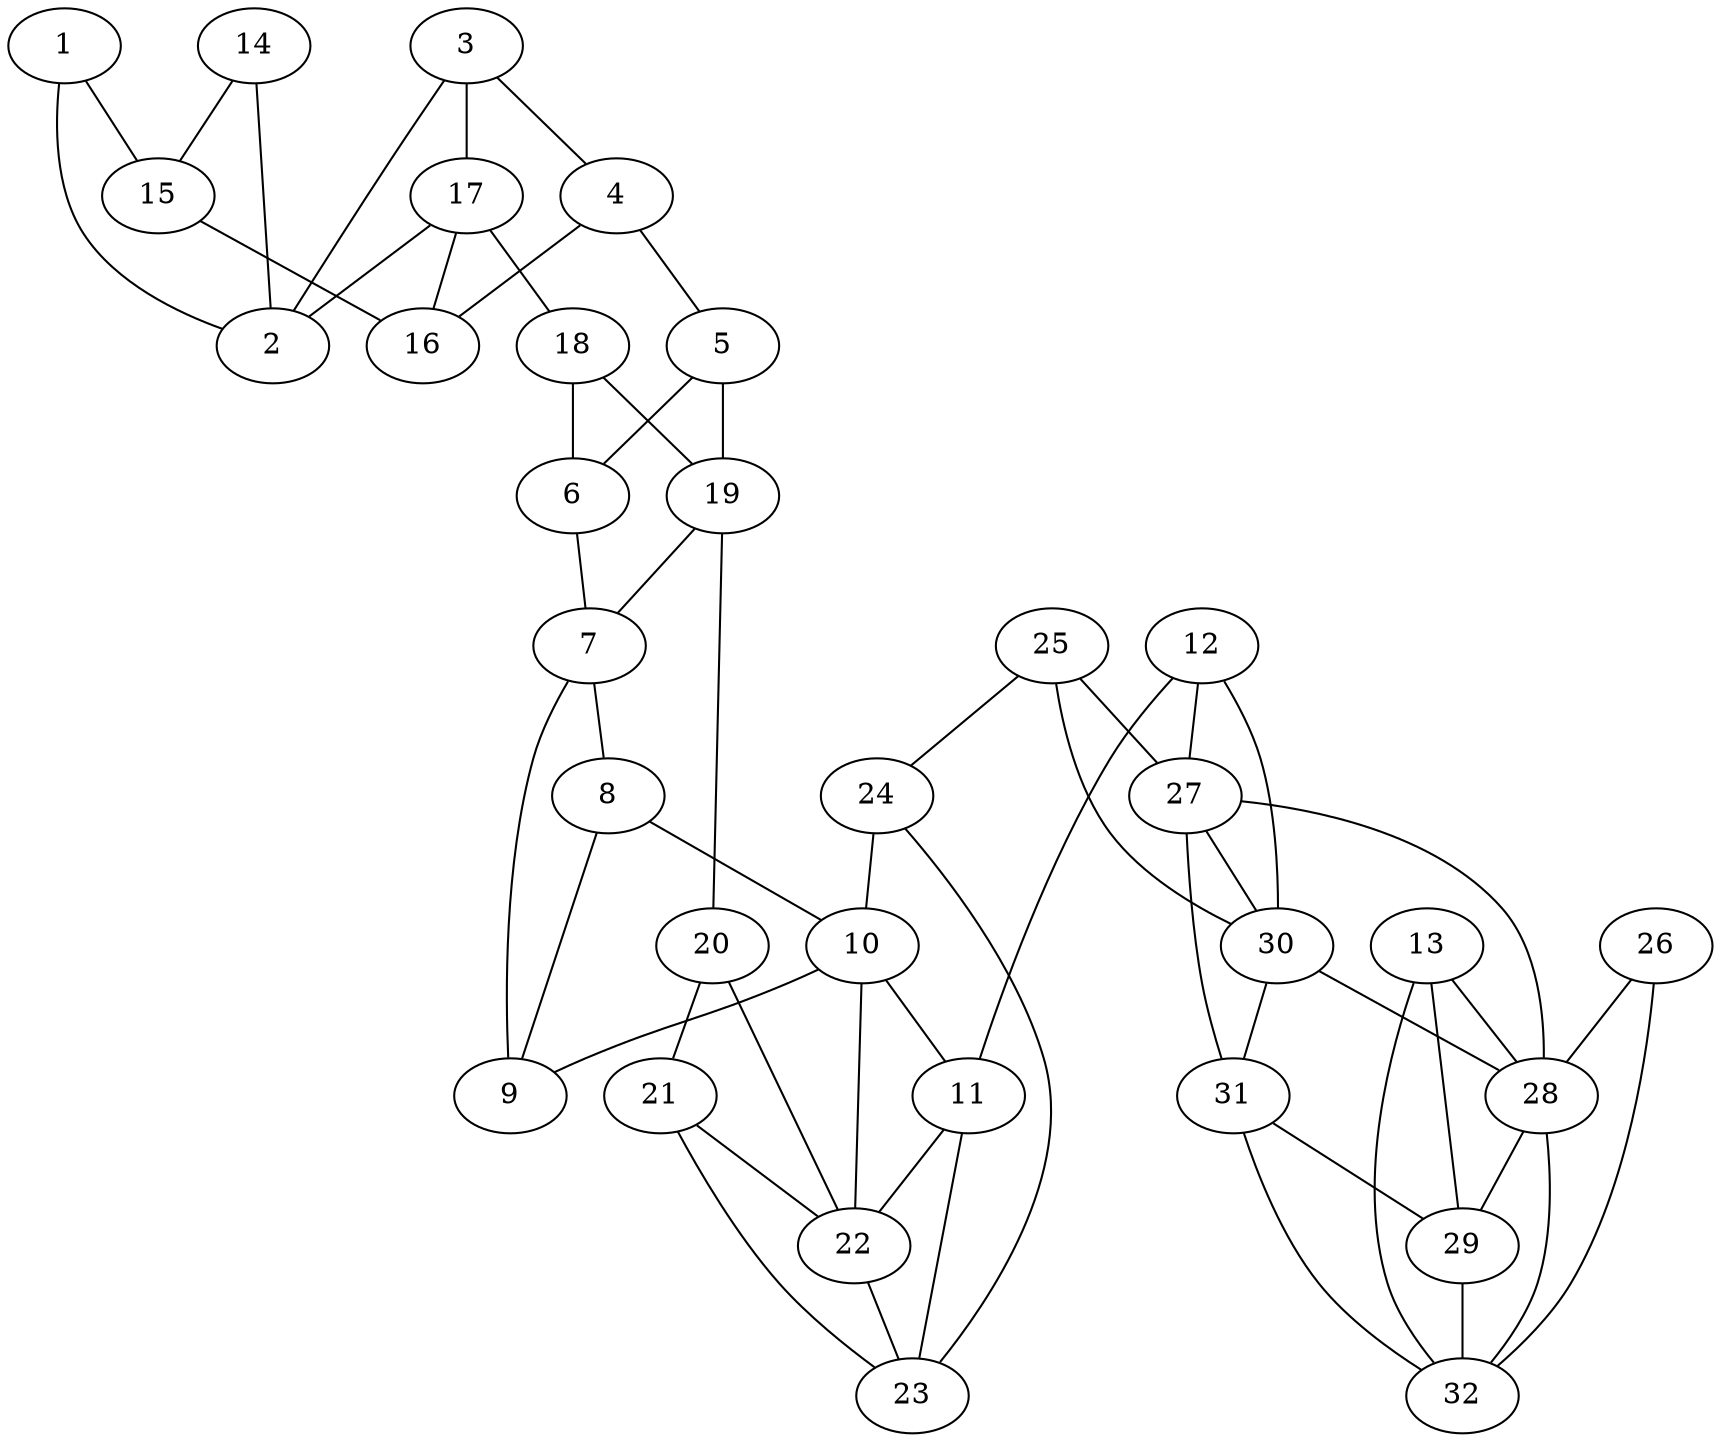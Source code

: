 graph pdb1o0w {
	1	 [aaLength=16,
		sequence=GSDKIHHHHHHMNESE,
		type=0];
	2	 [aaLength=10,
		sequence=EEFQKETGIN,
		type=0];
	1 -- 2	 [distance0="20.04395",
		frequency=1,
		type0=1];
	15	 [aaLength=10,
		sequence=EEFQKETGIN,
		type=0];
	1 -- 15	 [distance0="32.05561",
		frequency=1,
		type0=3];
	3	 [aaLength=11,
		sequence=FKNEELLFRAL,
		type=0];
	3 -- 2	 [distance0="20.22097",
		frequency=1,
		type0=1];
	4	 [aaLength=24,
		sequence=EQNQAGRKDVESNEKLEFLGDAVL,
		type=0];
	3 -- 4	 [distance0="31.04005",
		distance1="7.0",
		frequency=2,
		type0=2,
		type1=4];
	17	 [aaLength=24,
		sequence=EQNQAGRKDVESNEKLEFLGDAVL,
		type=0];
	3 -- 17	 [distance0="31.16704",
		frequency=1,
		type0=3];
	16	 [aaLength=11,
		sequence=FKNEELLFRAL,
		type=0];
	4 -- 16	 [distance0="26.88648",
		frequency=1,
		type0=2];
	5	 [aaLength=13,
		sequence=VCEILYKKYPEAE,
		type=0];
	4 -- 5	 [distance0="30.22698",
		distance1="3.0",
		frequency=2,
		type0=3,
		type1=4];
	6	 [aaLength=12,
		sequence=VGDLARVKSAAA,
		type=0];
	5 -- 6	 [distance0="16.5008",
		distance1="0.0",
		frequency=2,
		type0=1,
		type1=5];
	19	 [aaLength=12,
		sequence=VGDLARVKSAAA,
		type=0];
	5 -- 19	 [distance0="23.01194",
		frequency=1,
		type0=2];
	7	 [aaLength=6,
		sequence=SEEVLA,
		type=0];
	6 -- 7	 [distance0="13.57957",
		distance1="0.0",
		frequency=2,
		type0=1,
		type1=5];
	8	 [aaLength=7,
		sequence=SRKMNLG,
		type=0];
	7 -- 8	 [distance0="14.56073",
		distance1="2.0",
		frequency=2,
		type0=2,
		type1=4];
	9	 [aaLength=4,
		sequence=KFLF,
		type=0];
	7 -- 9	 [distance0="17.13977",
		frequency=1,
		type0=3];
	10	 [aaLength=21,
		sequence=LGKGEEKTGGRDRDSILADAF,
		type=0];
	8 -- 10	 [distance0="19.99181",
		frequency=1,
		type0=3];
	8 -- 9	 [distance0="8.682921",
		distance1="0.0",
		frequency=2,
		type0=1,
		type1=5];
	11	 [aaLength=22,
		sequence=FEALLAAIYLDQGYEKIKELFE,
		type=0];
	10 -- 11	 [distance0="0.0",
		frequency=1,
		type0=5];
	10 -- 9	 [distance0="15.15954",
		frequency=1,
		type0=1];
	22	 [aaLength=4,
		sequence=KFLF,
		type=0];
	10 -- 22	 [distance0="15.78022",
		frequency=1,
		type0=2];
	11 -- 22	 [distance0="24.40409",
		frequency=1,
		type0=2];
	23	 [aaLength=21,
		sequence=LGKGEEKTGGRDRDSILADAF,
		type=0];
	11 -- 23	 [distance0="20.88445",
		frequency=1,
		type0=1];
	12	 [aaLength=15,
		sequence=YIEKIMKGEMLFDYK,
		type=0];
	12 -- 11	 [distance0="35.81046",
		frequency=1,
		type0=1];
	27	 [aaLength=8,
		sequence=QEIVQSEH,
		type=1];
	12 -- 27	 [distance0="38.03794",
		distance1="3.0",
		frequency=2,
		type0=2,
		type1=4];
	30	 [aaLength=9,
		sequence=QEIVQSEHK,
		type=1];
	12 -- 30	 [distance0="38.03794",
		frequency=1,
		type0=3];
	13	 [aaLength=18,
		sequence=VNGKTIATGKGRTKKEAE,
		type=0];
	28	 [aaLength=8,
		sequence=ILVRTEKN,
		type=1];
	13 -- 28	 [distance0="45.58625",
		frequency=1,
		type0=3];
	29	 [aaLength=8,
		sequence=DRIFVVEV,
		type=1];
	13 -- 29	 [distance0="42.40408",
		frequency=1,
		type0=1];
	32	 [aaLength=8,
		sequence=DRIFVVEV,
		type=1];
	13 -- 32	 [distance0="42.40408",
		frequency=1,
		type0=2];
	14	 [aaLength=16,
		sequence=GSDKIHHHHHHMNESE,
		type=0];
	14 -- 2	 [distance0="33.458",
		frequency=1,
		type0=3];
	14 -- 15	 [distance0="20.43376",
		distance1="4.0",
		frequency=2,
		type0=1,
		type1=4];
	15 -- 16	 [distance0="19.23011",
		distance1="0.0",
		frequency=2,
		type0=1,
		type1=5];
	17 -- 16	 [distance0="28.96236",
		frequency=1,
		type0=2];
	17 -- 2	 [distance0="29.40788",
		frequency=1,
		type0=3];
	18	 [aaLength=13,
		sequence=VCEILYKKYPEAE,
		type=0];
	17 -- 18	 [distance0="3.0",
		frequency=1,
		type0=4];
	18 -- 6	 [distance0="19.6488",
		frequency=1,
		type0=2];
	18 -- 19	 [distance0="19.07679",
		distance1="0.0",
		frequency=2,
		type0=1,
		type1=5];
	19 -- 7	 [distance0="17.98233",
		frequency=1,
		type0=3];
	20	 [aaLength=5,
		sequence=SEEVL,
		type=0];
	19 -- 20	 [distance0="14.72328",
		distance1="0.0",
		frequency=2,
		type0=1,
		type1=5];
	21	 [aaLength=7,
		sequence=SRKMNLG,
		type=0];
	20 -- 21	 [distance0="14.85687",
		distance1="3.0",
		frequency=2,
		type0=2,
		type1=4];
	20 -- 22	 [distance0="17.29875",
		frequency=1,
		type0=3];
	21 -- 22	 [distance0="8.763927",
		distance1="0.0",
		frequency=2,
		type0=1,
		type1=5];
	21 -- 23	 [distance0="13.97184",
		frequency=1,
		type0=2];
	22 -- 23	 [distance0="6.409184",
		distance1="0.0",
		frequency=2,
		type0=1,
		type1=5];
	24	 [aaLength=22,
		sequence=FEALLAAIYLDQGYEKIKELFE,
		type=0];
	24 -- 10	 [distance0="25.95946",
		frequency=1,
		type0=2];
	24 -- 23	 [distance0="28.11014",
		frequency=1,
		type0=3];
	25	 [aaLength=15,
		sequence=YIEKIMKGEMLFDYK,
		type=0];
	25 -- 24	 [distance0="28.39475",
		frequency=1,
		type0=3];
	25 -- 27	 [distance0="27.97728",
		frequency=1,
		type0=1];
	25 -- 30	 [distance0="27.97728",
		distance1="3.0",
		frequency=2,
		type0=2,
		type1=4];
	26	 [aaLength=17,
		sequence=VNGKTIATGKGRTKKEA,
		type=0];
	26 -- 28	 [distance0="33.0287",
		frequency=1,
		type0=3];
	26 -- 32	 [distance0="28.47622",
		frequency=1,
		type0=2];
	27 -- 28	 [distance0="14.0",
		distance1="6.0",
		frequency=2,
		type0=3,
		type1=4];
	27 -- 30	 [distance0="0.0",
		frequency=1,
		type0=1];
	31	 [aaLength=9,
		sequence=YILVRTEKN,
		type=1];
	27 -- 31	 [distance0="13.0",
		frequency=1,
		type0=2];
	28 -- 29	 [distance0="10.0",
		distance1="2.0",
		frequency=2,
		type0=2,
		type1=4];
	29 -- 32	 [distance0="0.0",
		frequency=1,
		type0=1];
	30 -- 28	 [distance0="14.0",
		frequency=1,
		type0=3];
	30 -- 31	 [distance0="13.0",
		distance1="4.0",
		frequency=2,
		type0=2,
		type1=4];
	31 -- 29	 [distance0="11.0",
		frequency=1,
		type0=2];
	31 -- 32	 [distance0="11.0",
		distance1="2.0",
		frequency=2,
		type0=3,
		type1=4];
	32 -- 28	 [distance0="10.0",
		frequency=1,
		type0=2];
}
